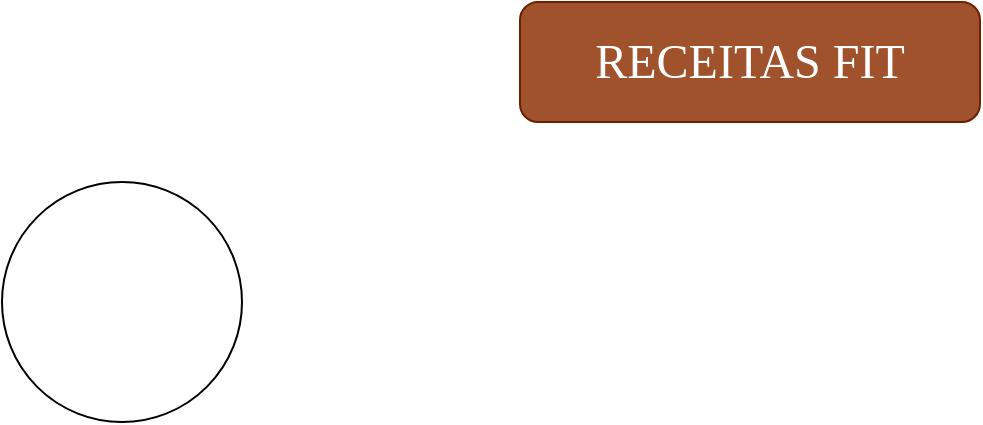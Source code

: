 <mxfile version="24.6.5" type="github">
  <diagram name="Página-1" id="_JozszdOQ5H9nEkMJRZu">
    <mxGraphModel dx="872" dy="481" grid="1" gridSize="10" guides="1" tooltips="1" connect="1" arrows="1" fold="1" page="1" pageScale="1" pageWidth="827" pageHeight="1169" math="0" shadow="0">
      <root>
        <mxCell id="0" />
        <mxCell id="1" parent="0" />
        <mxCell id="QfOIu-FKV3c28wFlhBkD-2" value="&lt;font face=&quot;Comic Sans MS&quot; style=&quot;font-size: 24px;&quot;&gt;RECEITAS FIT&lt;/font&gt;" style="rounded=1;whiteSpace=wrap;html=1;fillColor=#a0522d;strokeColor=#6D1F00;fontColor=#ffffff;" parent="1" vertex="1">
          <mxGeometry x="299" y="10" width="230" height="60" as="geometry" />
        </mxCell>
        <mxCell id="QPrcj-d1KP4ANlLvY0ZX-1" value="" style="ellipse;whiteSpace=wrap;html=1;" vertex="1" parent="1">
          <mxGeometry x="40" y="100" width="120" height="120" as="geometry" />
        </mxCell>
      </root>
    </mxGraphModel>
  </diagram>
</mxfile>
